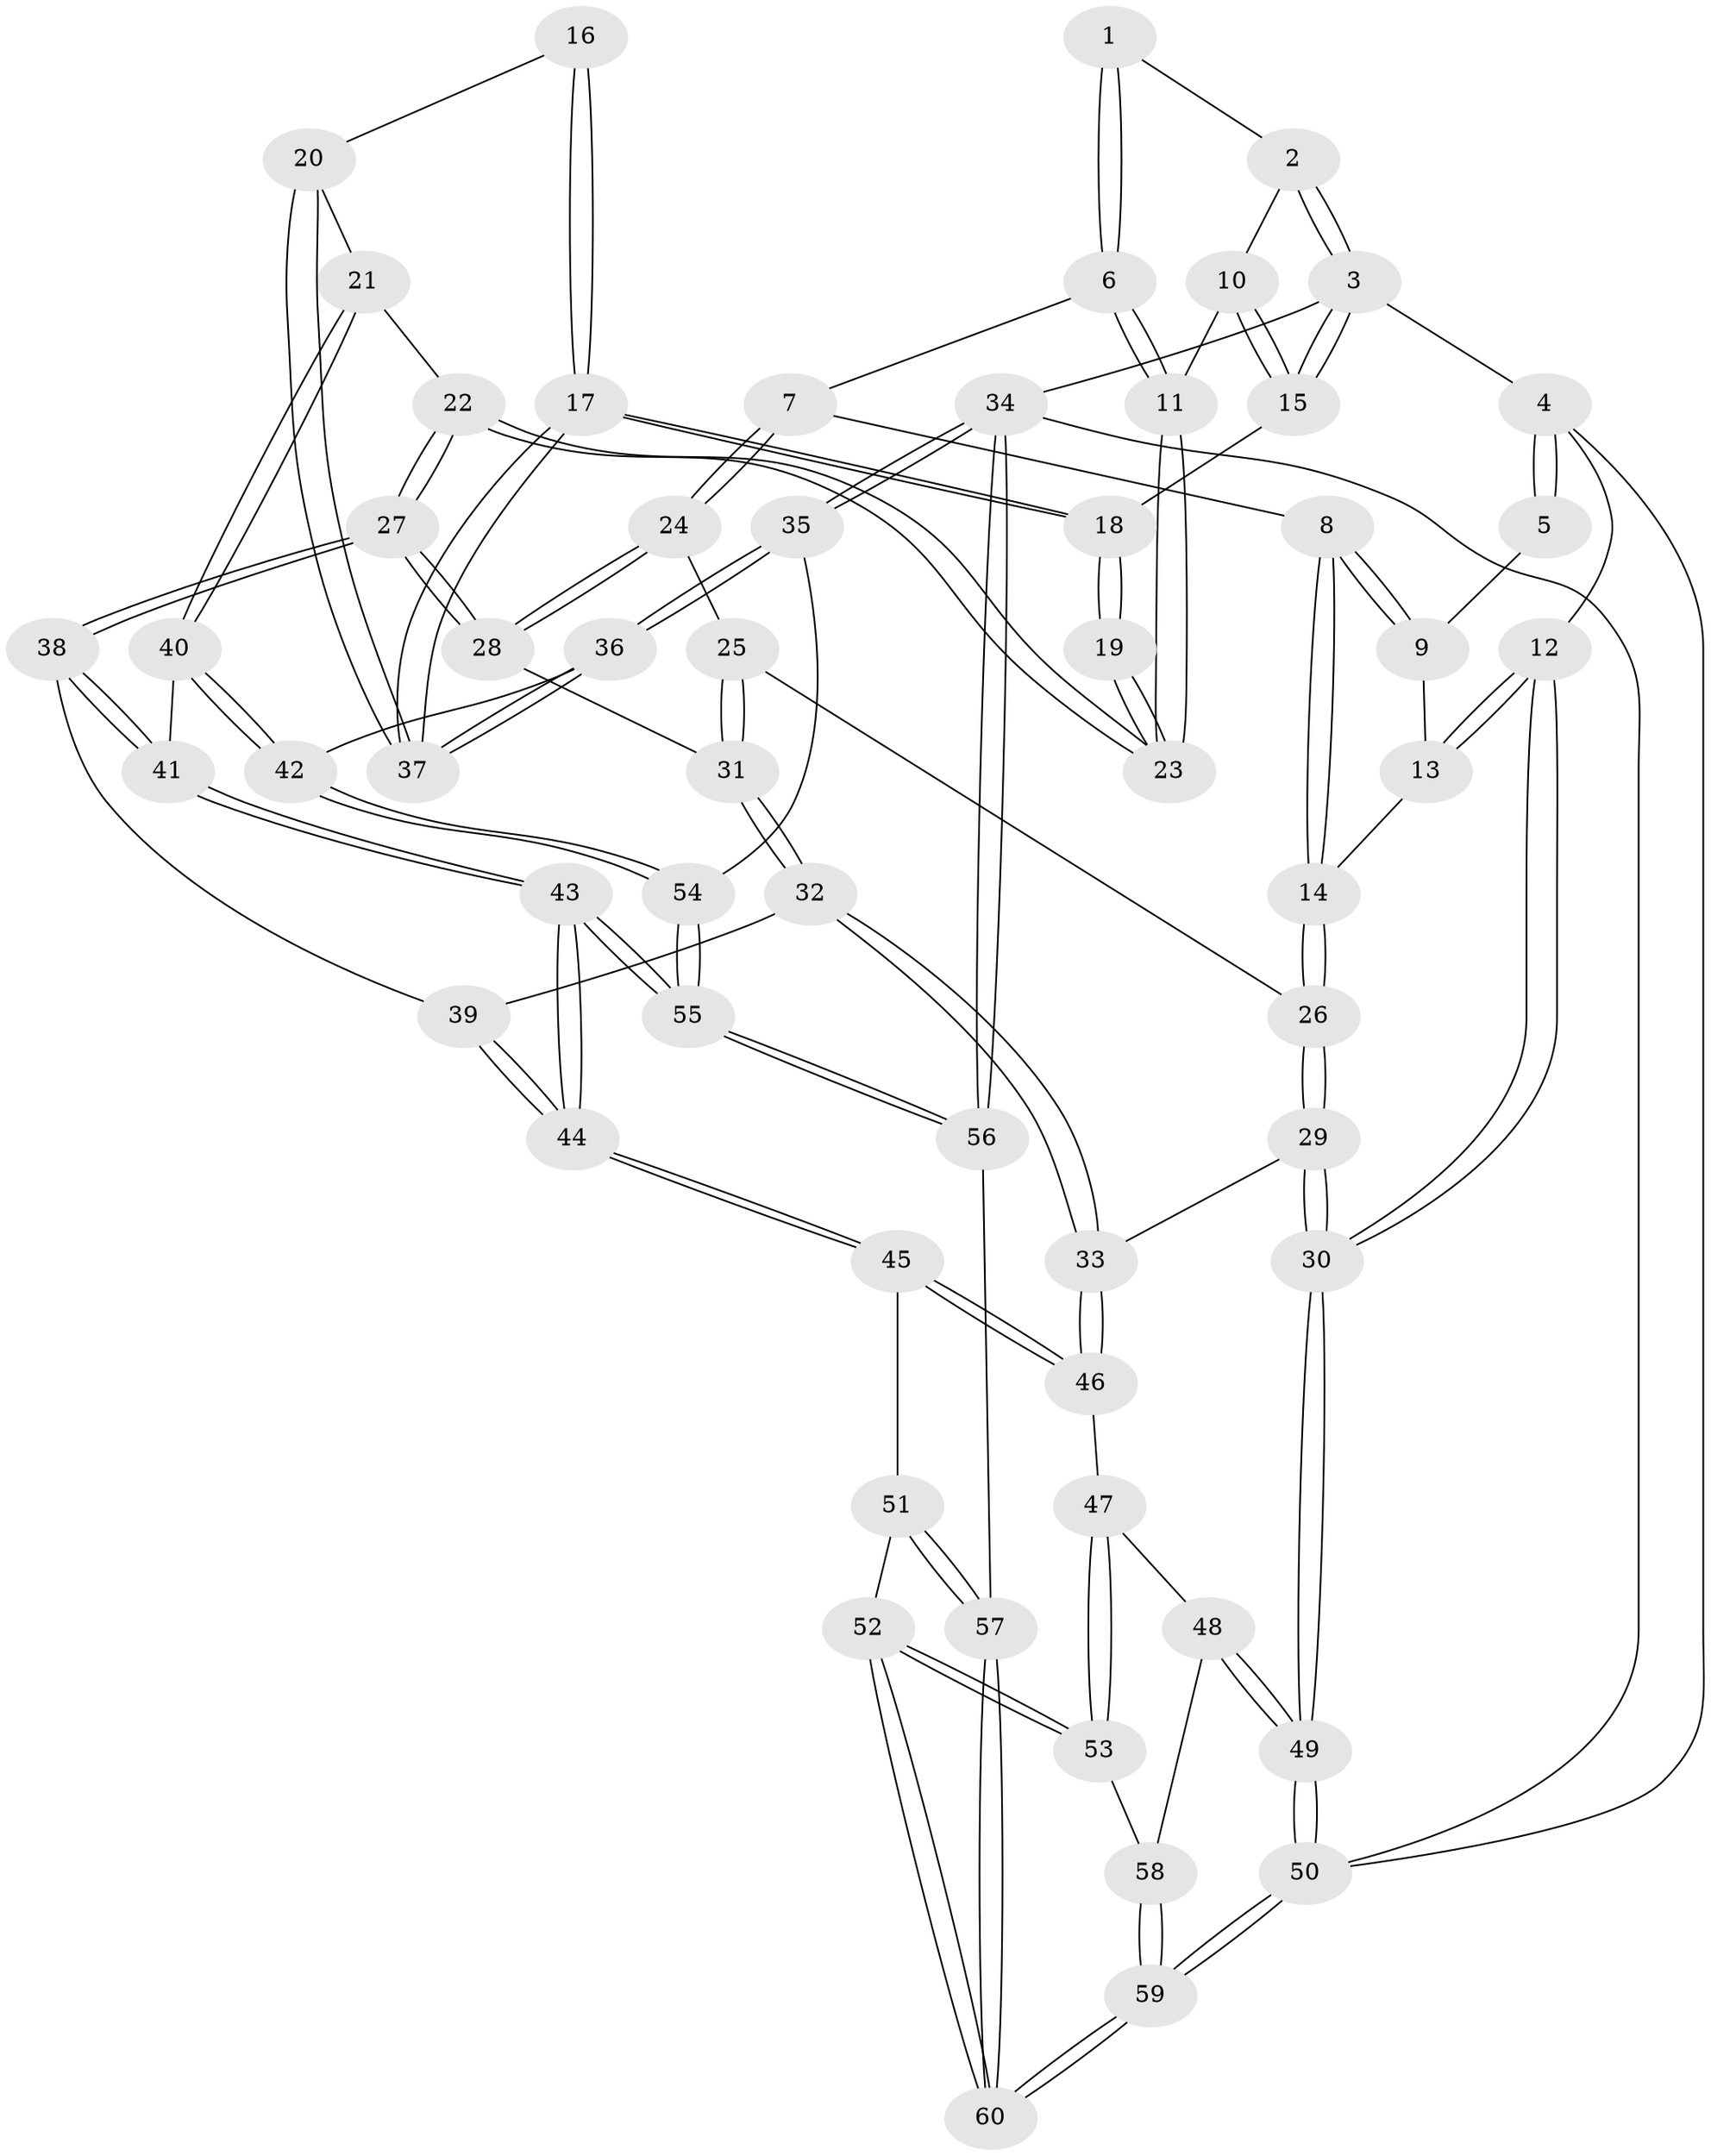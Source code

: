 // coarse degree distribution, {3: 0.23529411764705882, 5: 0.23529411764705882, 8: 0.029411764705882353, 4: 0.4117647058823529, 2: 0.029411764705882353, 6: 0.058823529411764705}
// Generated by graph-tools (version 1.1) at 2025/42/03/06/25 10:42:33]
// undirected, 60 vertices, 147 edges
graph export_dot {
graph [start="1"]
  node [color=gray90,style=filled];
  1 [pos="+0.4112503059543535+0"];
  2 [pos="+0.8507955763886932+0"];
  3 [pos="+1+0"];
  4 [pos="+0+0"];
  5 [pos="+0.39978678205407775+0"];
  6 [pos="+0.5411700660264352+0.24074764082115646"];
  7 [pos="+0.4210449617732457+0.3028716402947459"];
  8 [pos="+0.39253041428197777+0.2982753673292285"];
  9 [pos="+0.21640395389787945+0.17026496233463184"];
  10 [pos="+0.623040261057824+0.23208915324885962"];
  11 [pos="+0.5971656883652754+0.25921870632588695"];
  12 [pos="+0+0.1543222418399783"];
  13 [pos="+0.11735594394638399+0.19759755823635616"];
  14 [pos="+0.2245916704278534+0.39267813043577954"];
  15 [pos="+1+0"];
  16 [pos="+0.7650077491686733+0.35701989851328525"];
  17 [pos="+1+0.28358231535686906"];
  18 [pos="+1+0.03538721095543961"];
  19 [pos="+0.6971933469861448+0.31698628355132696"];
  20 [pos="+0.8677474053862049+0.5114780058372882"];
  21 [pos="+0.7508247474685673+0.5841425331796037"];
  22 [pos="+0.6270096952160538+0.4739441611057269"];
  23 [pos="+0.6304506642530446+0.30380710748993767"];
  24 [pos="+0.40520346056900797+0.436997767367095"];
  25 [pos="+0.25489464567572595+0.4680756921137707"];
  26 [pos="+0.20837041090656133+0.443335580234361"];
  27 [pos="+0.4752379822233214+0.5812755320825962"];
  28 [pos="+0.42785695344704816+0.5188148239930106"];
  29 [pos="+0+0.5772593804562572"];
  30 [pos="+0+0.5652865273391637"];
  31 [pos="+0.29683628998171696+0.532691671401522"];
  32 [pos="+0.24967083453834724+0.6916698629273397"];
  33 [pos="+0.21153382655132236+0.6999311347931745"];
  34 [pos="+1+1"];
  35 [pos="+1+0.8344853286591324"];
  36 [pos="+1+0.6970209571124105"];
  37 [pos="+1+0.4881856442822909"];
  38 [pos="+0.4679592677452767+0.6384713944673419"];
  39 [pos="+0.29959879373691023+0.6965871943454368"];
  40 [pos="+0.7465676545146991+0.6136446940083867"];
  41 [pos="+0.560669713743534+0.7507800390010968"];
  42 [pos="+0.8528913537467433+0.7807508295016333"];
  43 [pos="+0.5835357650173573+0.9586319454441136"];
  44 [pos="+0.4011218066627568+0.8836626010247609"];
  45 [pos="+0.3008295845026347+0.8991810298549345"];
  46 [pos="+0.20876091873862188+0.7386402770675894"];
  47 [pos="+0.1828170225500038+0.8029655893187252"];
  48 [pos="+0+0.8609343824160937"];
  49 [pos="+0+0.7704345520815113"];
  50 [pos="+0+1"];
  51 [pos="+0.27873651324544146+0.9211722049879164"];
  52 [pos="+0.20412172165798656+0.9526135662593648"];
  53 [pos="+0.1565796013851252+0.9074392429070104"];
  54 [pos="+0.7160175663474575+0.9944307988573695"];
  55 [pos="+0.6485928173697041+1"];
  56 [pos="+0.6499141922133123+1"];
  57 [pos="+0.4450232527103371+1"];
  58 [pos="+0.07301358677400697+0.9186170932061929"];
  59 [pos="+0.05959538474211015+1"];
  60 [pos="+0.21007663689723197+1"];
  1 -- 2;
  1 -- 6;
  1 -- 6;
  2 -- 3;
  2 -- 3;
  2 -- 10;
  3 -- 4;
  3 -- 15;
  3 -- 15;
  3 -- 34;
  4 -- 5;
  4 -- 5;
  4 -- 12;
  4 -- 50;
  5 -- 9;
  6 -- 7;
  6 -- 11;
  6 -- 11;
  7 -- 8;
  7 -- 24;
  7 -- 24;
  8 -- 9;
  8 -- 9;
  8 -- 14;
  8 -- 14;
  9 -- 13;
  10 -- 11;
  10 -- 15;
  10 -- 15;
  11 -- 23;
  11 -- 23;
  12 -- 13;
  12 -- 13;
  12 -- 30;
  12 -- 30;
  13 -- 14;
  14 -- 26;
  14 -- 26;
  15 -- 18;
  16 -- 17;
  16 -- 17;
  16 -- 20;
  17 -- 18;
  17 -- 18;
  17 -- 37;
  17 -- 37;
  18 -- 19;
  18 -- 19;
  19 -- 23;
  19 -- 23;
  20 -- 21;
  20 -- 37;
  20 -- 37;
  21 -- 22;
  21 -- 40;
  21 -- 40;
  22 -- 23;
  22 -- 23;
  22 -- 27;
  22 -- 27;
  24 -- 25;
  24 -- 28;
  24 -- 28;
  25 -- 26;
  25 -- 31;
  25 -- 31;
  26 -- 29;
  26 -- 29;
  27 -- 28;
  27 -- 28;
  27 -- 38;
  27 -- 38;
  28 -- 31;
  29 -- 30;
  29 -- 30;
  29 -- 33;
  30 -- 49;
  30 -- 49;
  31 -- 32;
  31 -- 32;
  32 -- 33;
  32 -- 33;
  32 -- 39;
  33 -- 46;
  33 -- 46;
  34 -- 35;
  34 -- 35;
  34 -- 56;
  34 -- 56;
  34 -- 50;
  35 -- 36;
  35 -- 36;
  35 -- 54;
  36 -- 37;
  36 -- 37;
  36 -- 42;
  38 -- 39;
  38 -- 41;
  38 -- 41;
  39 -- 44;
  39 -- 44;
  40 -- 41;
  40 -- 42;
  40 -- 42;
  41 -- 43;
  41 -- 43;
  42 -- 54;
  42 -- 54;
  43 -- 44;
  43 -- 44;
  43 -- 55;
  43 -- 55;
  44 -- 45;
  44 -- 45;
  45 -- 46;
  45 -- 46;
  45 -- 51;
  46 -- 47;
  47 -- 48;
  47 -- 53;
  47 -- 53;
  48 -- 49;
  48 -- 49;
  48 -- 58;
  49 -- 50;
  49 -- 50;
  50 -- 59;
  50 -- 59;
  51 -- 52;
  51 -- 57;
  51 -- 57;
  52 -- 53;
  52 -- 53;
  52 -- 60;
  52 -- 60;
  53 -- 58;
  54 -- 55;
  54 -- 55;
  55 -- 56;
  55 -- 56;
  56 -- 57;
  57 -- 60;
  57 -- 60;
  58 -- 59;
  58 -- 59;
  59 -- 60;
  59 -- 60;
}
